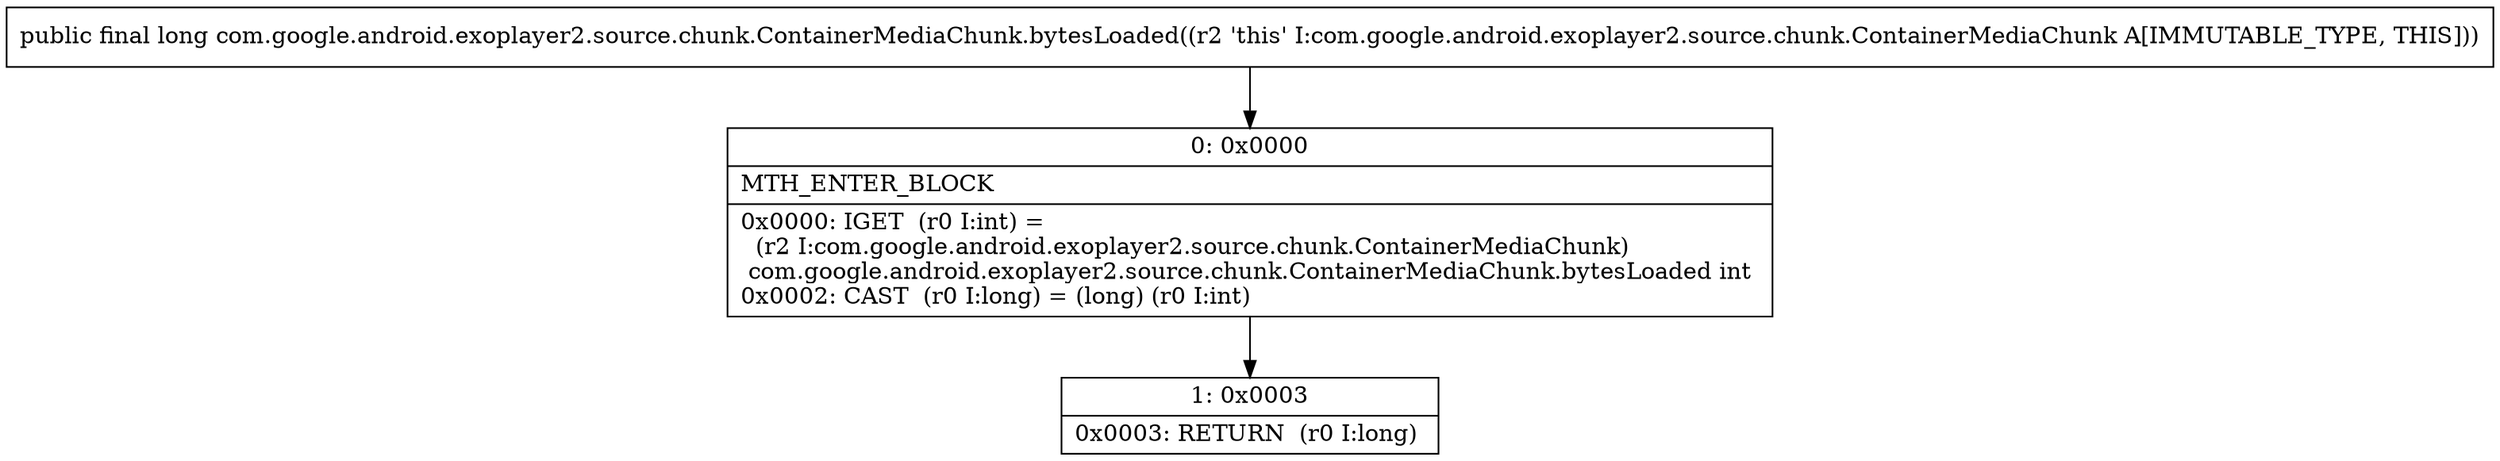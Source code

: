 digraph "CFG forcom.google.android.exoplayer2.source.chunk.ContainerMediaChunk.bytesLoaded()J" {
Node_0 [shape=record,label="{0\:\ 0x0000|MTH_ENTER_BLOCK\l|0x0000: IGET  (r0 I:int) = \l  (r2 I:com.google.android.exoplayer2.source.chunk.ContainerMediaChunk)\l com.google.android.exoplayer2.source.chunk.ContainerMediaChunk.bytesLoaded int \l0x0002: CAST  (r0 I:long) = (long) (r0 I:int) \l}"];
Node_1 [shape=record,label="{1\:\ 0x0003|0x0003: RETURN  (r0 I:long) \l}"];
MethodNode[shape=record,label="{public final long com.google.android.exoplayer2.source.chunk.ContainerMediaChunk.bytesLoaded((r2 'this' I:com.google.android.exoplayer2.source.chunk.ContainerMediaChunk A[IMMUTABLE_TYPE, THIS])) }"];
MethodNode -> Node_0;
Node_0 -> Node_1;
}

